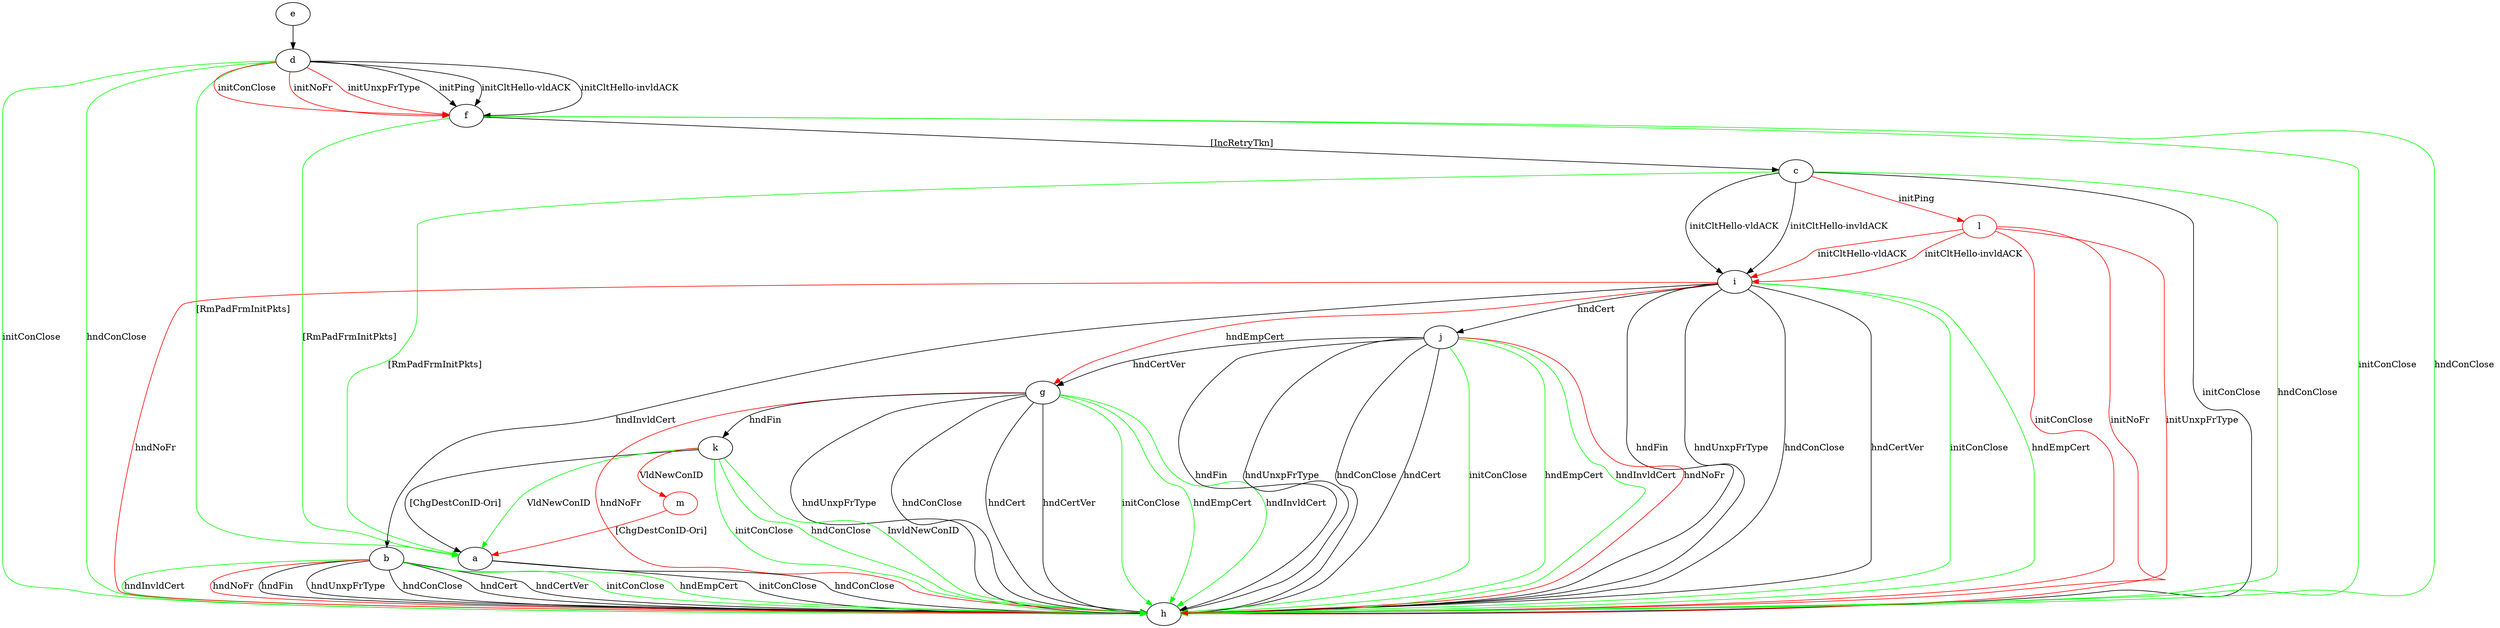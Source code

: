 digraph "" {
	a -> h	[key=0,
		label="initConClose "];
	a -> h	[key=1,
		label="hndConClose "];
	b -> h	[key=0,
		label="hndFin "];
	b -> h	[key=1,
		label="hndUnxpFrType "];
	b -> h	[key=2,
		label="hndConClose "];
	b -> h	[key=3,
		label="hndCert "];
	b -> h	[key=4,
		label="hndCertVer "];
	b -> h	[key=5,
		color=green,
		label="initConClose "];
	b -> h	[key=6,
		color=green,
		label="hndEmpCert "];
	b -> h	[key=7,
		color=green,
		label="hndInvldCert "];
	b -> h	[key=8,
		color=red,
		label="hndNoFr "];
	c -> a	[key=0,
		color=green,
		label="[RmPadFrmInitPkts] "];
	c -> h	[key=0,
		label="initConClose "];
	c -> h	[key=1,
		color=green,
		label="hndConClose "];
	c -> i	[key=0,
		label="initCltHello-vldACK "];
	c -> i	[key=1,
		label="initCltHello-invldACK "];
	l	[color=red];
	c -> l	[key=0,
		color=red,
		label="initPing "];
	d -> a	[key=0,
		color=green,
		label="[RmPadFrmInitPkts] "];
	d -> f	[key=0,
		label="initPing "];
	d -> f	[key=1,
		label="initCltHello-vldACK "];
	d -> f	[key=2,
		label="initCltHello-invldACK "];
	d -> f	[key=3,
		color=red,
		label="initConClose "];
	d -> f	[key=4,
		color=red,
		label="initNoFr "];
	d -> f	[key=5,
		color=red,
		label="initUnxpFrType "];
	d -> h	[key=0,
		color=green,
		label="initConClose "];
	d -> h	[key=1,
		color=green,
		label="hndConClose "];
	e -> d	[key=0];
	f -> a	[key=0,
		color=green,
		label="[RmPadFrmInitPkts] "];
	f -> c	[key=0,
		label="[IncRetryTkn] "];
	f -> h	[key=0,
		color=green,
		label="initConClose "];
	f -> h	[key=1,
		color=green,
		label="hndConClose "];
	g -> h	[key=0,
		label="hndUnxpFrType "];
	g -> h	[key=1,
		label="hndConClose "];
	g -> h	[key=2,
		label="hndCert "];
	g -> h	[key=3,
		label="hndCertVer "];
	g -> h	[key=4,
		color=green,
		label="initConClose "];
	g -> h	[key=5,
		color=green,
		label="hndEmpCert "];
	g -> h	[key=6,
		color=green,
		label="hndInvldCert "];
	g -> h	[key=7,
		color=red,
		label="hndNoFr "];
	g -> k	[key=0,
		label="hndFin "];
	i -> b	[key=0,
		label="hndInvldCert "];
	i -> g	[key=0,
		color=red,
		label="hndEmpCert "];
	i -> h	[key=0,
		label="hndFin "];
	i -> h	[key=1,
		label="hndUnxpFrType "];
	i -> h	[key=2,
		label="hndConClose "];
	i -> h	[key=3,
		label="hndCertVer "];
	i -> h	[key=4,
		color=green,
		label="initConClose "];
	i -> h	[key=5,
		color=green,
		label="hndEmpCert "];
	i -> h	[key=6,
		color=red,
		label="hndNoFr "];
	i -> j	[key=0,
		label="hndCert "];
	j -> g	[key=0,
		label="hndCertVer "];
	j -> h	[key=0,
		label="hndFin "];
	j -> h	[key=1,
		label="hndUnxpFrType "];
	j -> h	[key=2,
		label="hndConClose "];
	j -> h	[key=3,
		label="hndCert "];
	j -> h	[key=4,
		color=green,
		label="initConClose "];
	j -> h	[key=5,
		color=green,
		label="hndEmpCert "];
	j -> h	[key=6,
		color=green,
		label="hndInvldCert "];
	j -> h	[key=7,
		color=red,
		label="hndNoFr "];
	k -> a	[key=0,
		label="[ChgDestConID-Ori] "];
	k -> a	[key=1,
		color=green,
		label="VldNewConID "];
	k -> h	[key=0,
		color=green,
		label="initConClose "];
	k -> h	[key=1,
		color=green,
		label="hndConClose "];
	k -> h	[key=2,
		color=green,
		label="InvldNewConID "];
	m	[color=red];
	k -> m	[key=0,
		color=red,
		label="VldNewConID "];
	l -> h	[key=0,
		color=red,
		label="initConClose "];
	l -> h	[key=1,
		color=red,
		label="initNoFr "];
	l -> h	[key=2,
		color=red,
		label="initUnxpFrType "];
	l -> i	[key=0,
		color=red,
		label="initCltHello-vldACK "];
	l -> i	[key=1,
		color=red,
		label="initCltHello-invldACK "];
	m -> a	[key=0,
		color=red,
		label="[ChgDestConID-Ori] "];
}
